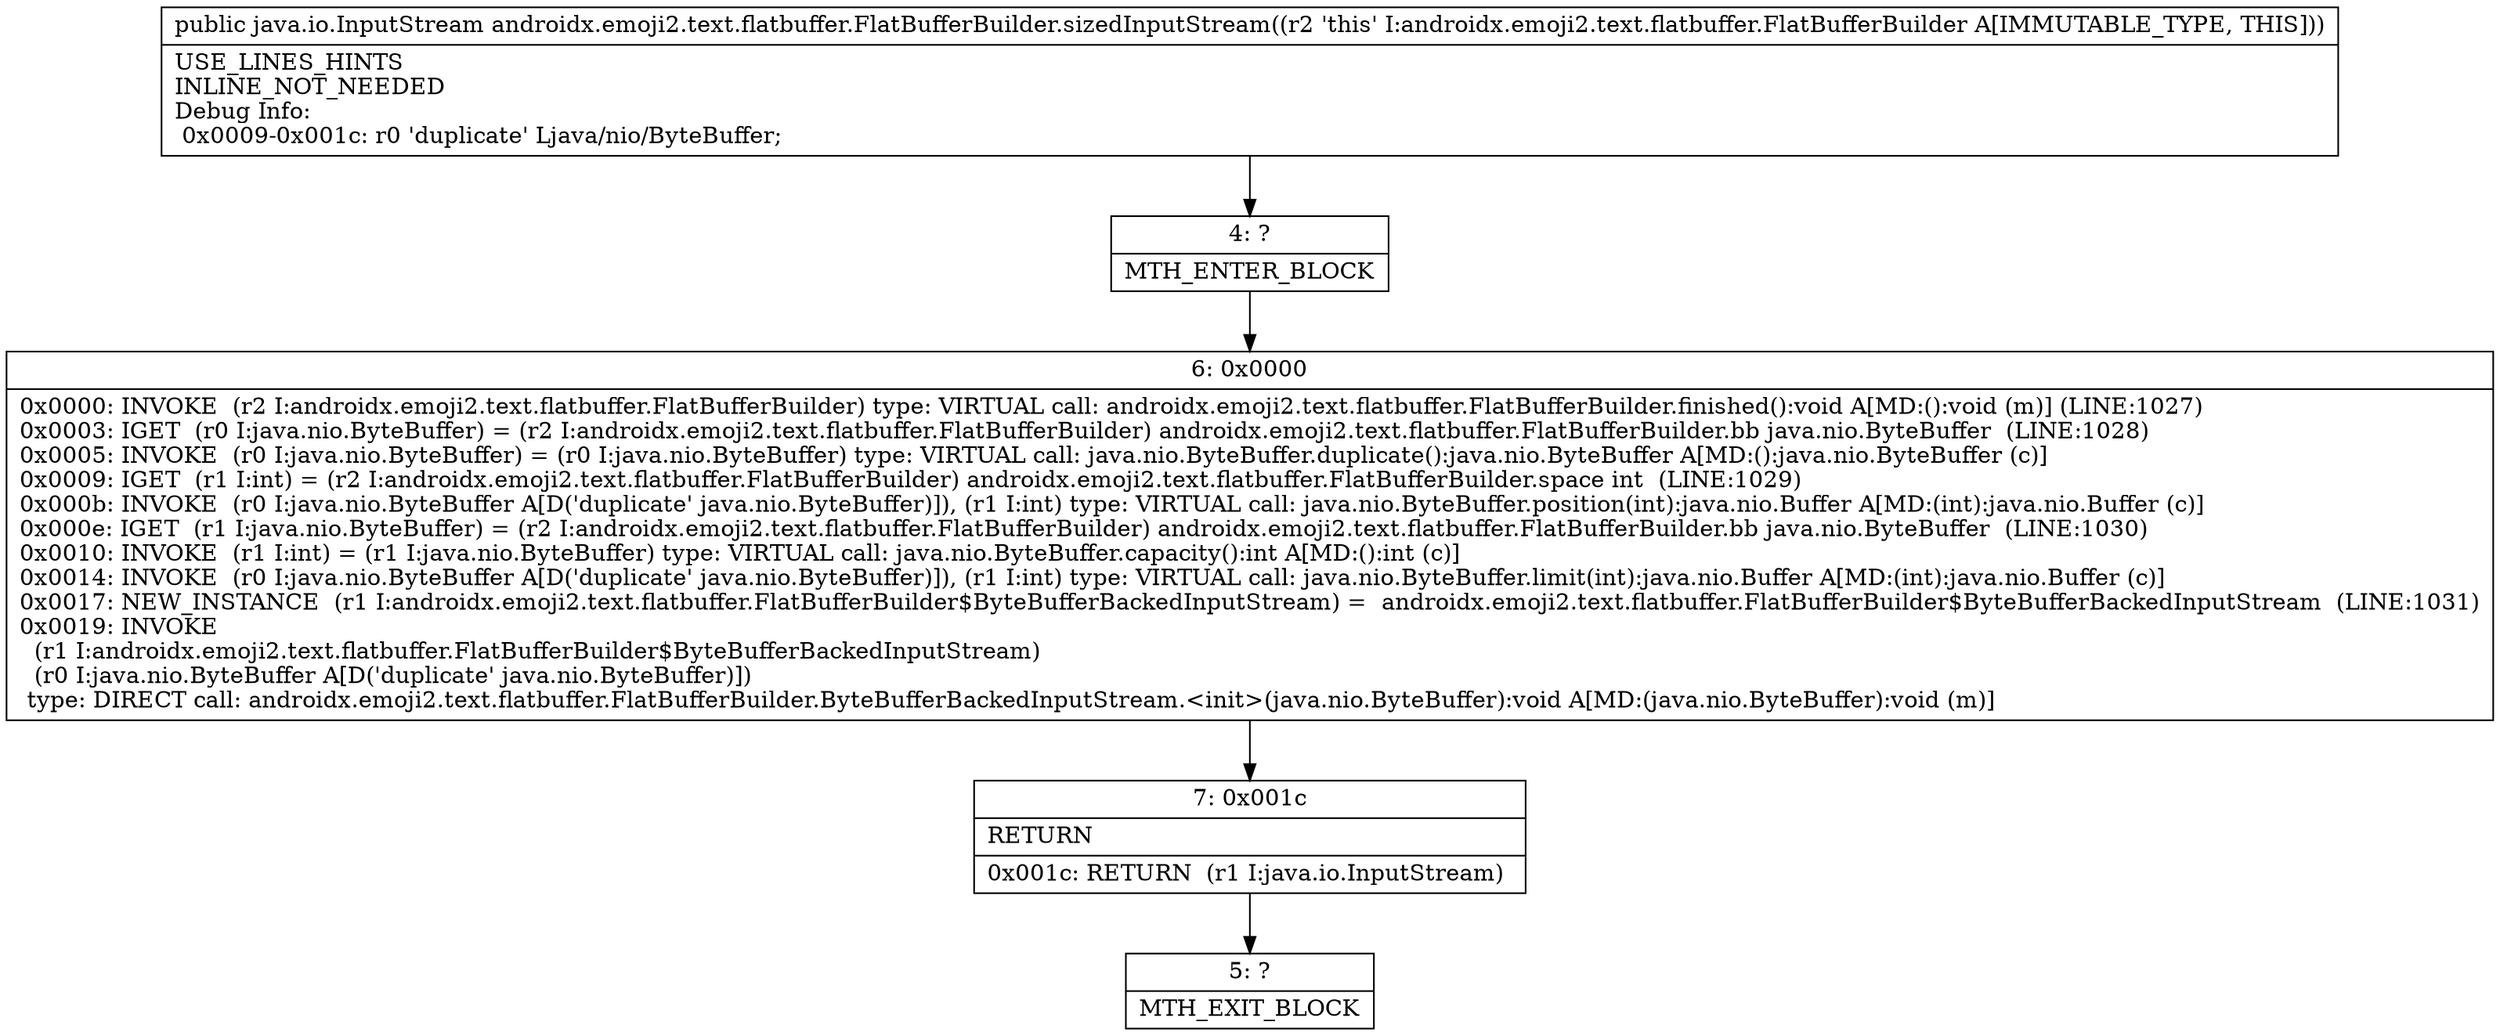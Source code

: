 digraph "CFG forandroidx.emoji2.text.flatbuffer.FlatBufferBuilder.sizedInputStream()Ljava\/io\/InputStream;" {
Node_4 [shape=record,label="{4\:\ ?|MTH_ENTER_BLOCK\l}"];
Node_6 [shape=record,label="{6\:\ 0x0000|0x0000: INVOKE  (r2 I:androidx.emoji2.text.flatbuffer.FlatBufferBuilder) type: VIRTUAL call: androidx.emoji2.text.flatbuffer.FlatBufferBuilder.finished():void A[MD:():void (m)] (LINE:1027)\l0x0003: IGET  (r0 I:java.nio.ByteBuffer) = (r2 I:androidx.emoji2.text.flatbuffer.FlatBufferBuilder) androidx.emoji2.text.flatbuffer.FlatBufferBuilder.bb java.nio.ByteBuffer  (LINE:1028)\l0x0005: INVOKE  (r0 I:java.nio.ByteBuffer) = (r0 I:java.nio.ByteBuffer) type: VIRTUAL call: java.nio.ByteBuffer.duplicate():java.nio.ByteBuffer A[MD:():java.nio.ByteBuffer (c)]\l0x0009: IGET  (r1 I:int) = (r2 I:androidx.emoji2.text.flatbuffer.FlatBufferBuilder) androidx.emoji2.text.flatbuffer.FlatBufferBuilder.space int  (LINE:1029)\l0x000b: INVOKE  (r0 I:java.nio.ByteBuffer A[D('duplicate' java.nio.ByteBuffer)]), (r1 I:int) type: VIRTUAL call: java.nio.ByteBuffer.position(int):java.nio.Buffer A[MD:(int):java.nio.Buffer (c)]\l0x000e: IGET  (r1 I:java.nio.ByteBuffer) = (r2 I:androidx.emoji2.text.flatbuffer.FlatBufferBuilder) androidx.emoji2.text.flatbuffer.FlatBufferBuilder.bb java.nio.ByteBuffer  (LINE:1030)\l0x0010: INVOKE  (r1 I:int) = (r1 I:java.nio.ByteBuffer) type: VIRTUAL call: java.nio.ByteBuffer.capacity():int A[MD:():int (c)]\l0x0014: INVOKE  (r0 I:java.nio.ByteBuffer A[D('duplicate' java.nio.ByteBuffer)]), (r1 I:int) type: VIRTUAL call: java.nio.ByteBuffer.limit(int):java.nio.Buffer A[MD:(int):java.nio.Buffer (c)]\l0x0017: NEW_INSTANCE  (r1 I:androidx.emoji2.text.flatbuffer.FlatBufferBuilder$ByteBufferBackedInputStream) =  androidx.emoji2.text.flatbuffer.FlatBufferBuilder$ByteBufferBackedInputStream  (LINE:1031)\l0x0019: INVOKE  \l  (r1 I:androidx.emoji2.text.flatbuffer.FlatBufferBuilder$ByteBufferBackedInputStream)\l  (r0 I:java.nio.ByteBuffer A[D('duplicate' java.nio.ByteBuffer)])\l type: DIRECT call: androidx.emoji2.text.flatbuffer.FlatBufferBuilder.ByteBufferBackedInputStream.\<init\>(java.nio.ByteBuffer):void A[MD:(java.nio.ByteBuffer):void (m)]\l}"];
Node_7 [shape=record,label="{7\:\ 0x001c|RETURN\l|0x001c: RETURN  (r1 I:java.io.InputStream) \l}"];
Node_5 [shape=record,label="{5\:\ ?|MTH_EXIT_BLOCK\l}"];
MethodNode[shape=record,label="{public java.io.InputStream androidx.emoji2.text.flatbuffer.FlatBufferBuilder.sizedInputStream((r2 'this' I:androidx.emoji2.text.flatbuffer.FlatBufferBuilder A[IMMUTABLE_TYPE, THIS]))  | USE_LINES_HINTS\lINLINE_NOT_NEEDED\lDebug Info:\l  0x0009\-0x001c: r0 'duplicate' Ljava\/nio\/ByteBuffer;\l}"];
MethodNode -> Node_4;Node_4 -> Node_6;
Node_6 -> Node_7;
Node_7 -> Node_5;
}

